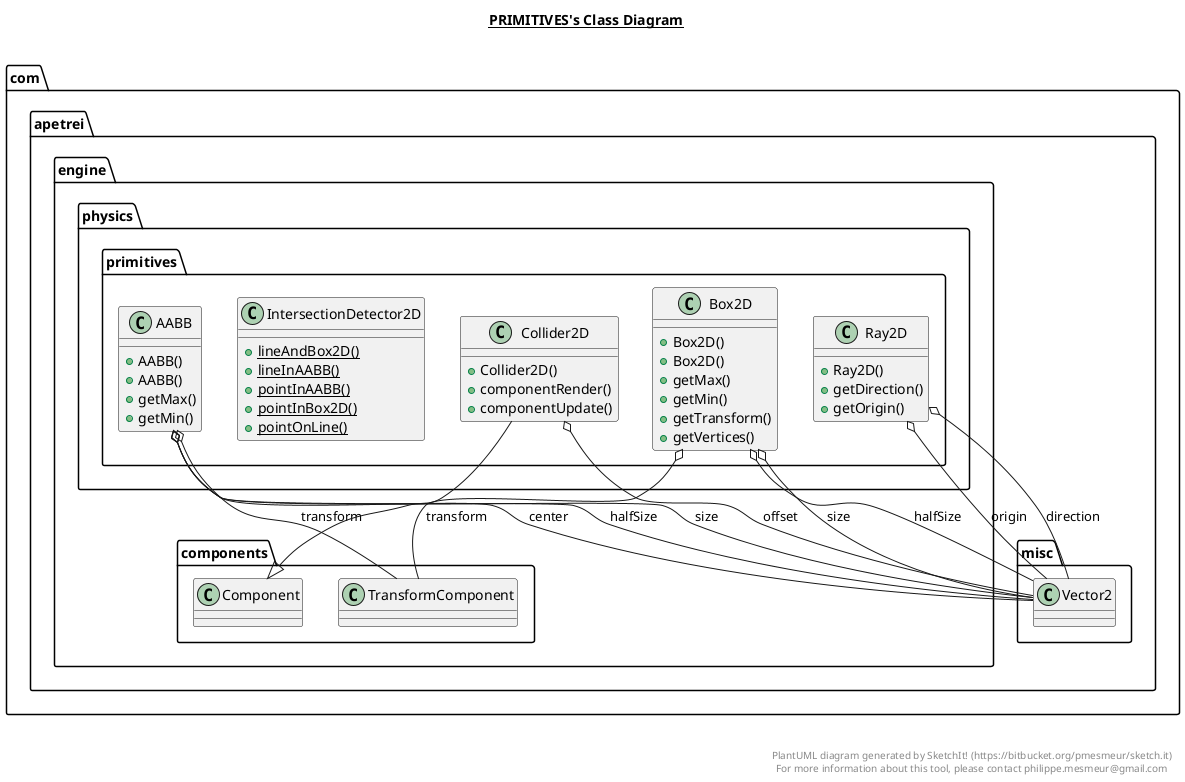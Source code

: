 @startuml

title __PRIMITIVES's Class Diagram__\n

  namespace com.apetrei.engine {
    namespace physics.primitives {
      class com.apetrei.engine.physics.primitives.AABB {
          + AABB()
          + AABB()
          + getMax()
          + getMin()
      }
    }
  }
  

  namespace com.apetrei.engine {
    namespace physics.primitives {
      class com.apetrei.engine.physics.primitives.Box2D {
          + Box2D()
          + Box2D()
          + getMax()
          + getMin()
          + getTransform()
          + getVertices()
      }
    }
  }
  

  namespace com.apetrei.engine {
    namespace physics.primitives {
      class com.apetrei.engine.physics.primitives.Collider2D {
          + Collider2D()
          + componentRender()
          + componentUpdate()
      }
    }
  }
  

  namespace com.apetrei.engine {
    namespace physics.primitives {
      class com.apetrei.engine.physics.primitives.IntersectionDetector2D {
          {static} + lineAndBox2D()
          {static} + lineInAABB()
          {static} + pointInAABB()
          {static} + pointInBox2D()
          {static} + pointOnLine()
      }
    }
  }
  

  namespace com.apetrei.engine {
    namespace physics.primitives {
      class com.apetrei.engine.physics.primitives.Ray2D {
          + Ray2D()
          + getDirection()
          + getOrigin()
      }
    }
  }
  

  com.apetrei.engine.physics.primitives.AABB o-- com.apetrei.misc.Vector2 : center
  com.apetrei.engine.physics.primitives.AABB o-- com.apetrei.misc.Vector2 : halfSize
  com.apetrei.engine.physics.primitives.AABB o-- com.apetrei.misc.Vector2 : size
  com.apetrei.engine.physics.primitives.AABB o-- com.apetrei.engine.components.TransformComponent : transform
  com.apetrei.engine.physics.primitives.Box2D o-- com.apetrei.misc.Vector2 : halfSize
  com.apetrei.engine.physics.primitives.Box2D o-- com.apetrei.misc.Vector2 : size
  com.apetrei.engine.physics.primitives.Box2D o-- com.apetrei.engine.components.TransformComponent : transform
  com.apetrei.engine.physics.primitives.Collider2D -up-|> com.apetrei.engine.components.Component
  com.apetrei.engine.physics.primitives.Collider2D o-- com.apetrei.misc.Vector2 : offset
  com.apetrei.engine.physics.primitives.Ray2D o-- com.apetrei.misc.Vector2 : direction
  com.apetrei.engine.physics.primitives.Ray2D o-- com.apetrei.misc.Vector2 : origin


right footer


PlantUML diagram generated by SketchIt! (https://bitbucket.org/pmesmeur/sketch.it)
For more information about this tool, please contact philippe.mesmeur@gmail.com
endfooter

@enduml
